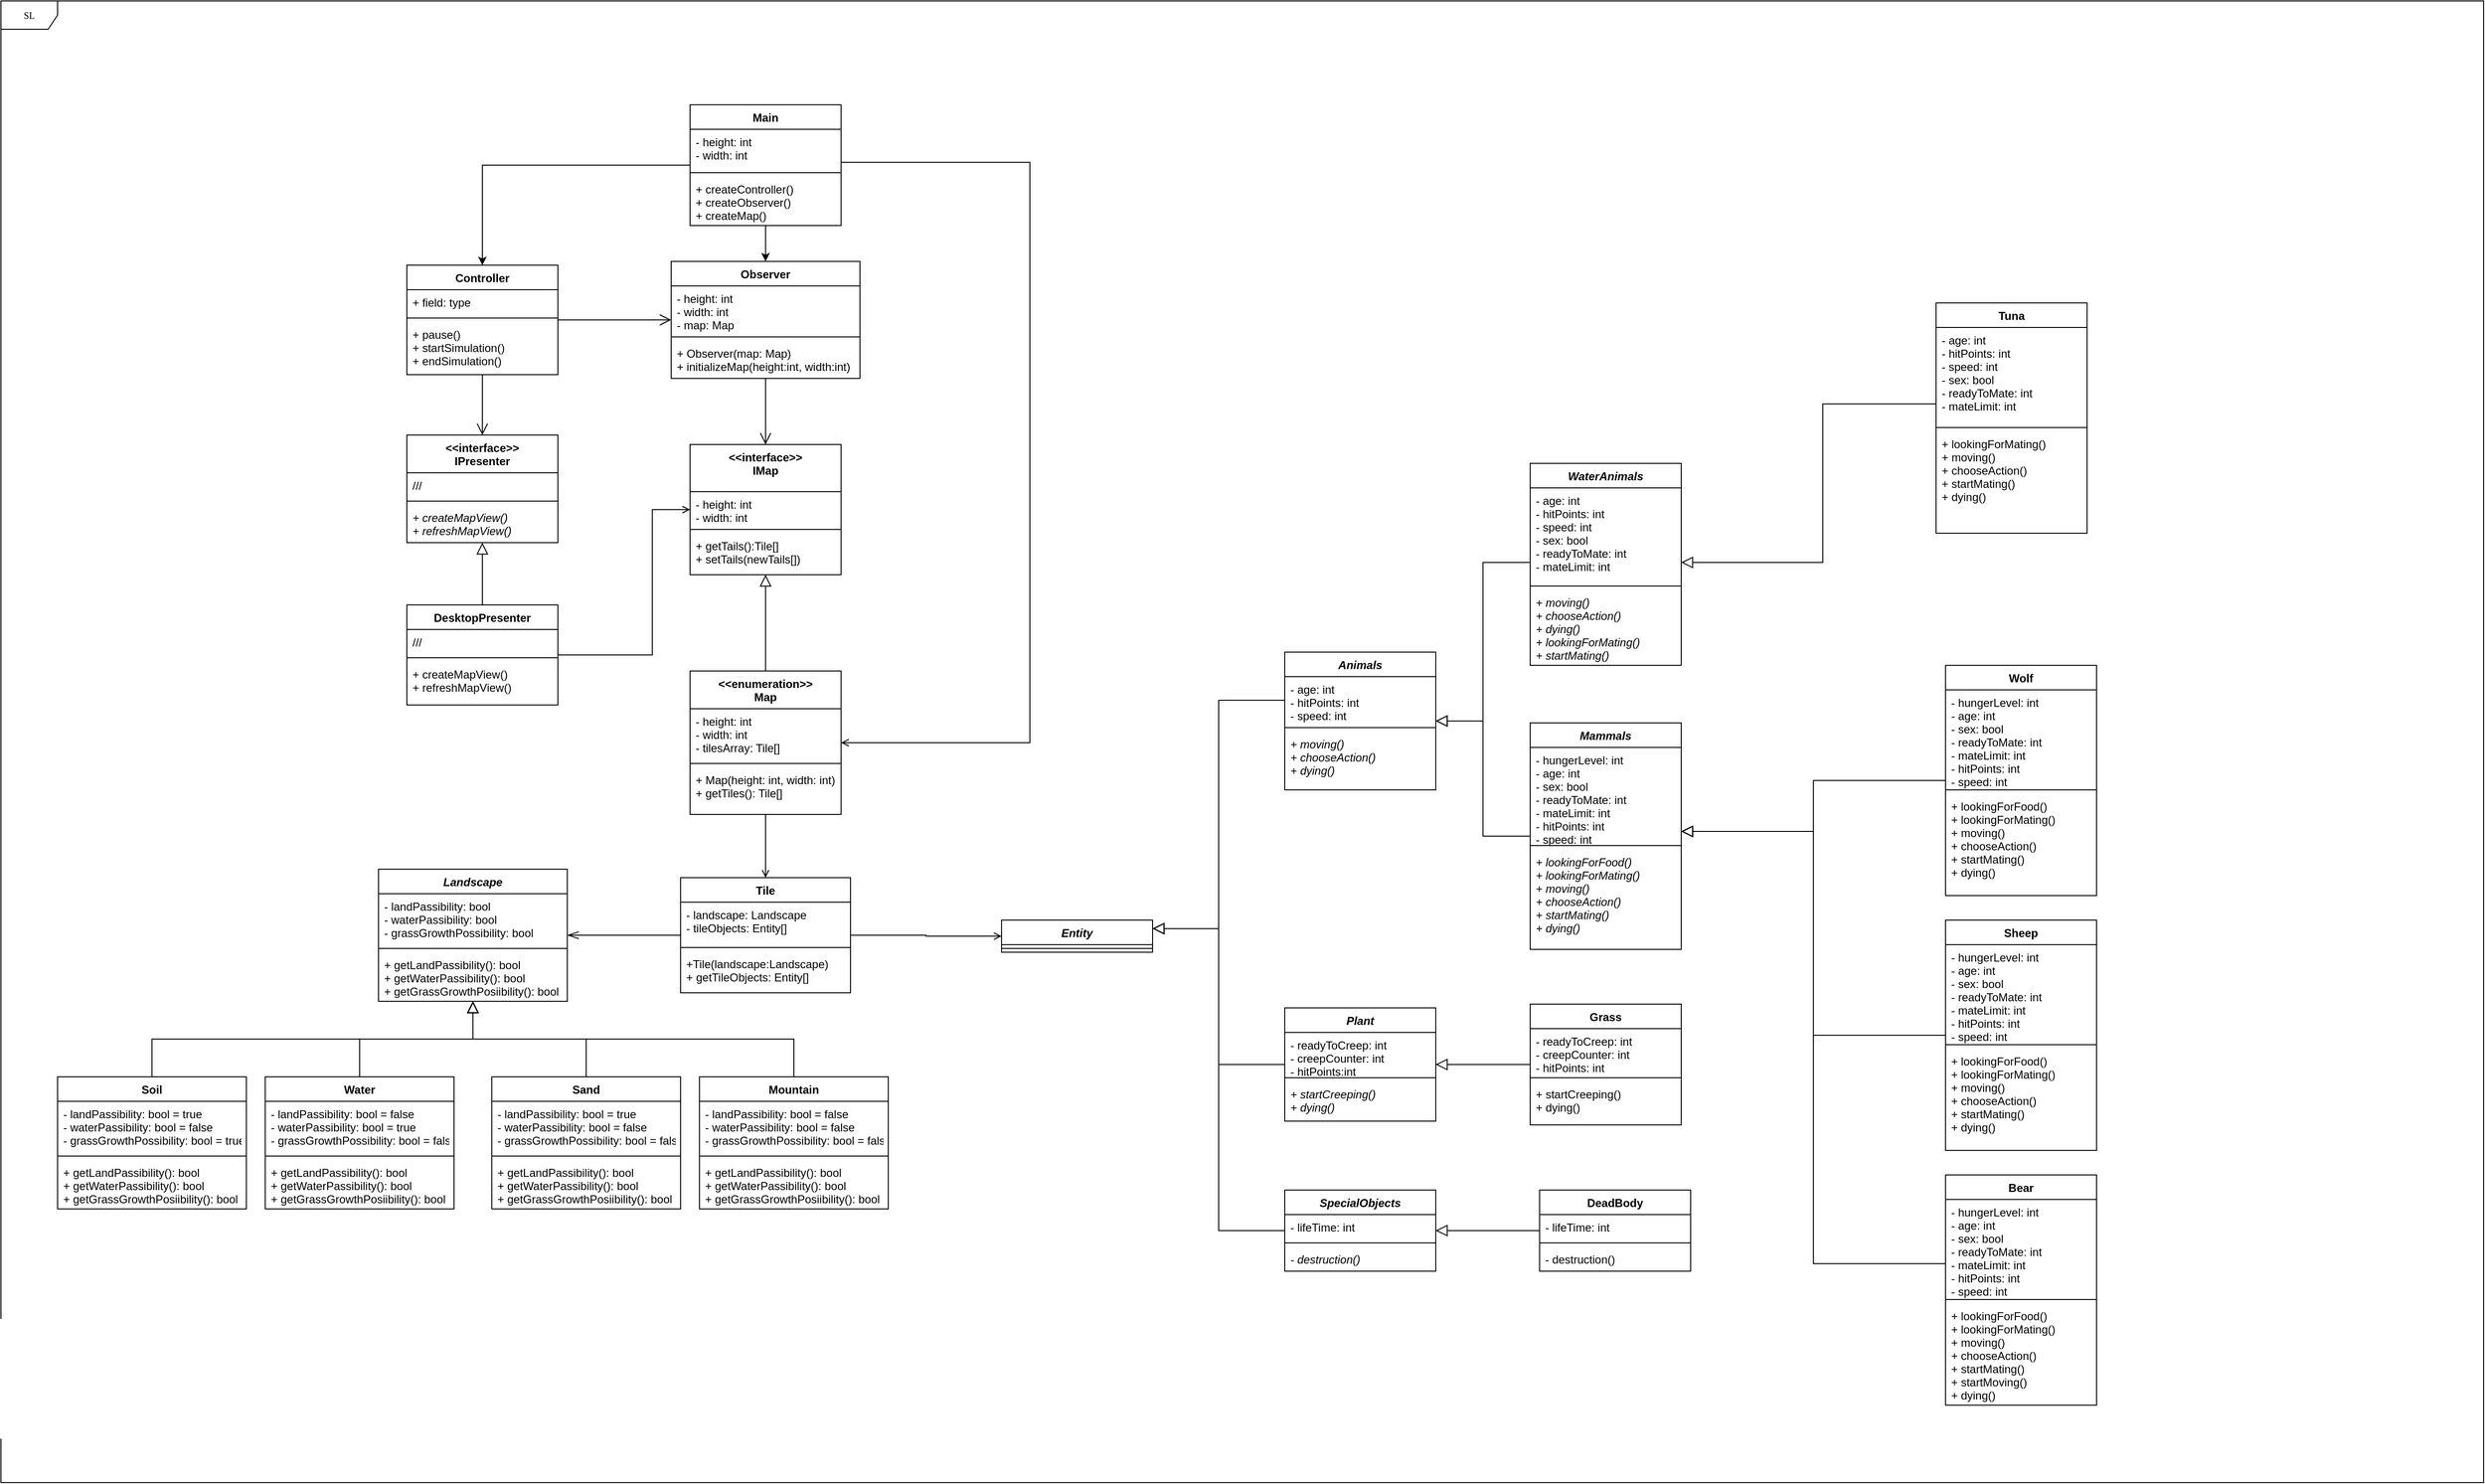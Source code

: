 <mxfile version="15.0.6" type="github">
  <diagram name="Page-1" id="c4acf3e9-155e-7222-9cf6-157b1a14988f">
    <mxGraphModel dx="2583" dy="1677" grid="1" gridSize="10" guides="1" tooltips="1" connect="1" arrows="1" fold="1" page="1" pageScale="1" pageWidth="1100" pageHeight="850" background="none" math="0" shadow="0">
      <root>
        <mxCell id="0" />
        <mxCell id="1" parent="0" />
        <mxCell id="17acba5748e5396b-1" value="SL" style="shape=umlFrame;whiteSpace=wrap;html=1;rounded=0;shadow=0;comic=0;labelBackgroundColor=none;strokeWidth=1;fontFamily=Verdana;fontSize=10;align=center;" parent="1" vertex="1">
          <mxGeometry x="-280" y="-510" width="2630" height="1570" as="geometry" />
        </mxCell>
        <mxCell id="R_GVhmnV9ysI4ZdF6uMz-41" style="edgeStyle=orthogonalEdgeStyle;rounded=0;orthogonalLoop=1;jettySize=auto;html=1;endArrow=block;endFill=0;endSize=10;" parent="1" source="_xyLBf4rRskC3J2EZDxW-5" target="R_GVhmnV9ysI4ZdF6uMz-36" edge="1">
          <mxGeometry relative="1" as="geometry" />
        </mxCell>
        <mxCell id="tK33m090suOpxxcHoeYY-7" style="edgeStyle=orthogonalEdgeStyle;rounded=0;orthogonalLoop=1;jettySize=auto;html=1;endArrow=open;endFill=0;" edge="1" parent="1" source="_xyLBf4rRskC3J2EZDxW-5" target="_xyLBf4rRskC3J2EZDxW-9">
          <mxGeometry relative="1" as="geometry" />
        </mxCell>
        <mxCell id="_xyLBf4rRskC3J2EZDxW-5" value="&lt;&lt;enumeration&gt;&gt;&#xa;Map" style="swimlane;fontStyle=1;align=center;verticalAlign=top;childLayout=stackLayout;horizontal=1;startSize=40;horizontalStack=0;resizeParent=1;resizeParentMax=0;resizeLast=0;collapsible=1;marginBottom=0;" parent="1" vertex="1">
          <mxGeometry x="450" y="200" width="160" height="152" as="geometry" />
        </mxCell>
        <mxCell id="_xyLBf4rRskC3J2EZDxW-6" value="- height: int&#xa;- width: int&#xa;- tilesArray: Tile[]" style="text;strokeColor=none;fillColor=none;align=left;verticalAlign=top;spacingLeft=4;spacingRight=4;overflow=hidden;rotatable=0;points=[[0,0.5],[1,0.5]];portConstraint=eastwest;" parent="_xyLBf4rRskC3J2EZDxW-5" vertex="1">
          <mxGeometry y="40" width="160" height="54" as="geometry" />
        </mxCell>
        <mxCell id="_xyLBf4rRskC3J2EZDxW-7" value="" style="line;strokeWidth=1;fillColor=none;align=left;verticalAlign=middle;spacingTop=-1;spacingLeft=3;spacingRight=3;rotatable=0;labelPosition=right;points=[];portConstraint=eastwest;" parent="_xyLBf4rRskC3J2EZDxW-5" vertex="1">
          <mxGeometry y="94" width="160" height="8" as="geometry" />
        </mxCell>
        <mxCell id="_xyLBf4rRskC3J2EZDxW-8" value="+ Map(height: int, width: int)&#xa;+ getTiles(): Tile[]" style="text;strokeColor=none;fillColor=none;align=left;verticalAlign=top;spacingLeft=4;spacingRight=4;overflow=hidden;rotatable=0;points=[[0,0.5],[1,0.5]];portConstraint=eastwest;" parent="_xyLBf4rRskC3J2EZDxW-5" vertex="1">
          <mxGeometry y="102" width="160" height="50" as="geometry" />
        </mxCell>
        <mxCell id="v3pDaqWRYXxPAvAmd5gX-19" style="edgeStyle=orthogonalEdgeStyle;rounded=0;orthogonalLoop=1;jettySize=auto;html=1;endArrow=openThin;endFill=0;startSize=6;endSize=10;strokeWidth=1;" parent="1" source="_xyLBf4rRskC3J2EZDxW-9" target="_xyLBf4rRskC3J2EZDxW-45" edge="1">
          <mxGeometry relative="1" as="geometry" />
        </mxCell>
        <mxCell id="tK33m090suOpxxcHoeYY-1" style="edgeStyle=orthogonalEdgeStyle;rounded=0;orthogonalLoop=1;jettySize=auto;html=1;endArrow=open;endFill=0;" edge="1" parent="1" source="_xyLBf4rRskC3J2EZDxW-9" target="R_GVhmnV9ysI4ZdF6uMz-1">
          <mxGeometry relative="1" as="geometry" />
        </mxCell>
        <mxCell id="_xyLBf4rRskC3J2EZDxW-9" value="Tile" style="swimlane;fontStyle=1;align=center;verticalAlign=top;childLayout=stackLayout;horizontal=1;startSize=26;horizontalStack=0;resizeParent=1;resizeParentMax=0;resizeLast=0;collapsible=1;marginBottom=0;" parent="1" vertex="1">
          <mxGeometry x="440" y="419" width="180" height="122" as="geometry" />
        </mxCell>
        <mxCell id="_xyLBf4rRskC3J2EZDxW-10" value="- landscape: Landscape&#xa;- tileObjects: Entity[]" style="text;strokeColor=none;fillColor=none;align=left;verticalAlign=top;spacingLeft=4;spacingRight=4;overflow=hidden;rotatable=0;points=[[0,0.5],[1,0.5]];portConstraint=eastwest;" parent="_xyLBf4rRskC3J2EZDxW-9" vertex="1">
          <mxGeometry y="26" width="180" height="44" as="geometry" />
        </mxCell>
        <mxCell id="_xyLBf4rRskC3J2EZDxW-11" value="" style="line;strokeWidth=1;fillColor=none;align=left;verticalAlign=middle;spacingTop=-1;spacingLeft=3;spacingRight=3;rotatable=0;labelPosition=right;points=[];portConstraint=eastwest;" parent="_xyLBf4rRskC3J2EZDxW-9" vertex="1">
          <mxGeometry y="70" width="180" height="8" as="geometry" />
        </mxCell>
        <mxCell id="_xyLBf4rRskC3J2EZDxW-12" value="+Tile(landscape:Landscape)&#xa;+ getTileObjects: Entity[]" style="text;strokeColor=none;fillColor=none;align=left;verticalAlign=top;spacingLeft=4;spacingRight=4;overflow=hidden;rotatable=0;points=[[0,0.5],[1,0.5]];portConstraint=eastwest;" parent="_xyLBf4rRskC3J2EZDxW-9" vertex="1">
          <mxGeometry y="78" width="180" height="44" as="geometry" />
        </mxCell>
        <mxCell id="_xyLBf4rRskC3J2EZDxW-49" style="edgeStyle=orthogonalEdgeStyle;rounded=0;orthogonalLoop=1;jettySize=auto;html=1;exitX=0.5;exitY=0;exitDx=0;exitDy=0;endArrow=block;endFill=0;strokeWidth=1;endSize=10;" parent="1" target="_xyLBf4rRskC3J2EZDxW-45" edge="1">
          <mxGeometry relative="1" as="geometry">
            <Array as="points">
              <mxPoint x="100" y="630" />
              <mxPoint x="100" y="590" />
              <mxPoint x="220" y="590" />
            </Array>
            <mxPoint x="130" y="630" as="sourcePoint" />
          </mxGeometry>
        </mxCell>
        <mxCell id="_xyLBf4rRskC3J2EZDxW-51" style="edgeStyle=orthogonalEdgeStyle;rounded=0;orthogonalLoop=1;jettySize=auto;html=1;endArrow=block;endFill=0;strokeWidth=1;endSize=10;" parent="1" target="_xyLBf4rRskC3J2EZDxW-45" edge="1">
          <mxGeometry relative="1" as="geometry">
            <Array as="points">
              <mxPoint x="340" y="590" />
              <mxPoint x="220" y="590" />
            </Array>
            <mxPoint x="340" y="630" as="sourcePoint" />
          </mxGeometry>
        </mxCell>
        <mxCell id="_xyLBf4rRskC3J2EZDxW-50" style="edgeStyle=orthogonalEdgeStyle;rounded=0;orthogonalLoop=1;jettySize=auto;html=1;endArrow=block;endFill=0;strokeWidth=1;endSize=10;" parent="1" target="_xyLBf4rRskC3J2EZDxW-45" edge="1">
          <mxGeometry relative="1" as="geometry">
            <Array as="points">
              <mxPoint x="-120" y="630" />
              <mxPoint x="-120" y="590" />
              <mxPoint x="220" y="590" />
            </Array>
            <mxPoint x="-50" y="630" as="sourcePoint" />
          </mxGeometry>
        </mxCell>
        <mxCell id="_xyLBf4rRskC3J2EZDxW-52" style="edgeStyle=orthogonalEdgeStyle;rounded=0;orthogonalLoop=1;jettySize=auto;html=1;endArrow=block;endFill=0;strokeWidth=1;endSize=10;" parent="1" target="_xyLBf4rRskC3J2EZDxW-45" edge="1">
          <mxGeometry relative="1" as="geometry">
            <Array as="points">
              <mxPoint x="560" y="590" />
              <mxPoint x="220" y="590" />
            </Array>
            <mxPoint x="560" y="630" as="sourcePoint" />
          </mxGeometry>
        </mxCell>
        <mxCell id="_xyLBf4rRskC3J2EZDxW-45" value="Landscape" style="swimlane;fontStyle=3;align=center;verticalAlign=top;childLayout=stackLayout;horizontal=1;startSize=26;horizontalStack=0;resizeParent=1;resizeParentMax=0;resizeLast=0;collapsible=1;marginBottom=0;" parent="1" vertex="1">
          <mxGeometry x="120" y="410" width="200" height="140" as="geometry" />
        </mxCell>
        <mxCell id="_xyLBf4rRskC3J2EZDxW-46" value="- landPassibility: bool&#xa;- waterPassibility: bool&#xa;- grassGrowthPossibility: bool" style="text;strokeColor=none;fillColor=none;align=left;verticalAlign=top;spacingLeft=4;spacingRight=4;overflow=hidden;rotatable=0;points=[[0,0.5],[1,0.5]];portConstraint=eastwest;" parent="_xyLBf4rRskC3J2EZDxW-45" vertex="1">
          <mxGeometry y="26" width="200" height="54" as="geometry" />
        </mxCell>
        <mxCell id="_xyLBf4rRskC3J2EZDxW-47" value="" style="line;strokeWidth=1;fillColor=none;align=left;verticalAlign=middle;spacingTop=-1;spacingLeft=3;spacingRight=3;rotatable=0;labelPosition=right;points=[];portConstraint=eastwest;" parent="_xyLBf4rRskC3J2EZDxW-45" vertex="1">
          <mxGeometry y="80" width="200" height="8" as="geometry" />
        </mxCell>
        <mxCell id="_xyLBf4rRskC3J2EZDxW-48" value="+ getLandPassibility(): bool&#xa;+ getWaterPassibility(): bool&#xa;+ getGrassGrowthPosiibility(): bool" style="text;strokeColor=none;fillColor=none;align=left;verticalAlign=top;spacingLeft=4;spacingRight=4;overflow=hidden;rotatable=0;points=[[0,0.5],[1,0.5]];portConstraint=eastwest;" parent="_xyLBf4rRskC3J2EZDxW-45" vertex="1">
          <mxGeometry y="88" width="200" height="52" as="geometry" />
        </mxCell>
        <mxCell id="v3pDaqWRYXxPAvAmd5gX-1" value="Soil" style="swimlane;fontStyle=1;align=center;verticalAlign=top;childLayout=stackLayout;horizontal=1;startSize=26;horizontalStack=0;resizeParent=1;resizeParentMax=0;resizeLast=0;collapsible=1;marginBottom=0;" parent="1" vertex="1">
          <mxGeometry x="-220" y="630" width="200" height="140" as="geometry" />
        </mxCell>
        <mxCell id="v3pDaqWRYXxPAvAmd5gX-2" value="- landPassibility: bool = true&#xa;- waterPassibility: bool = false&#xa;- grassGrowthPossibility: bool = true" style="text;strokeColor=none;fillColor=none;align=left;verticalAlign=top;spacingLeft=4;spacingRight=4;overflow=hidden;rotatable=0;points=[[0,0.5],[1,0.5]];portConstraint=eastwest;" parent="v3pDaqWRYXxPAvAmd5gX-1" vertex="1">
          <mxGeometry y="26" width="200" height="54" as="geometry" />
        </mxCell>
        <mxCell id="v3pDaqWRYXxPAvAmd5gX-3" value="" style="line;strokeWidth=1;fillColor=none;align=left;verticalAlign=middle;spacingTop=-1;spacingLeft=3;spacingRight=3;rotatable=0;labelPosition=right;points=[];portConstraint=eastwest;" parent="v3pDaqWRYXxPAvAmd5gX-1" vertex="1">
          <mxGeometry y="80" width="200" height="8" as="geometry" />
        </mxCell>
        <mxCell id="v3pDaqWRYXxPAvAmd5gX-4" value="+ getLandPassibility(): bool&#xa;+ getWaterPassibility(): bool&#xa;+ getGrassGrowthPosiibility(): bool" style="text;strokeColor=none;fillColor=none;align=left;verticalAlign=top;spacingLeft=4;spacingRight=4;overflow=hidden;rotatable=0;points=[[0,0.5],[1,0.5]];portConstraint=eastwest;" parent="v3pDaqWRYXxPAvAmd5gX-1" vertex="1">
          <mxGeometry y="88" width="200" height="52" as="geometry" />
        </mxCell>
        <mxCell id="v3pDaqWRYXxPAvAmd5gX-5" value="Water" style="swimlane;fontStyle=1;align=center;verticalAlign=top;childLayout=stackLayout;horizontal=1;startSize=26;horizontalStack=0;resizeParent=1;resizeParentMax=0;resizeLast=0;collapsible=1;marginBottom=0;" parent="1" vertex="1">
          <mxGeometry y="630" width="200" height="140" as="geometry" />
        </mxCell>
        <mxCell id="v3pDaqWRYXxPAvAmd5gX-6" value="- landPassibility: bool = false&#xa;- waterPassibility: bool = true&#xa;- grassGrowthPossibility: bool = false" style="text;strokeColor=none;fillColor=none;align=left;verticalAlign=top;spacingLeft=4;spacingRight=4;overflow=hidden;rotatable=0;points=[[0,0.5],[1,0.5]];portConstraint=eastwest;" parent="v3pDaqWRYXxPAvAmd5gX-5" vertex="1">
          <mxGeometry y="26" width="200" height="54" as="geometry" />
        </mxCell>
        <mxCell id="v3pDaqWRYXxPAvAmd5gX-7" value="" style="line;strokeWidth=1;fillColor=none;align=left;verticalAlign=middle;spacingTop=-1;spacingLeft=3;spacingRight=3;rotatable=0;labelPosition=right;points=[];portConstraint=eastwest;" parent="v3pDaqWRYXxPAvAmd5gX-5" vertex="1">
          <mxGeometry y="80" width="200" height="8" as="geometry" />
        </mxCell>
        <mxCell id="v3pDaqWRYXxPAvAmd5gX-8" value="+ getLandPassibility(): bool&#xa;+ getWaterPassibility(): bool&#xa;+ getGrassGrowthPosiibility(): bool" style="text;strokeColor=none;fillColor=none;align=left;verticalAlign=top;spacingLeft=4;spacingRight=4;overflow=hidden;rotatable=0;points=[[0,0.5],[1,0.5]];portConstraint=eastwest;" parent="v3pDaqWRYXxPAvAmd5gX-5" vertex="1">
          <mxGeometry y="88" width="200" height="52" as="geometry" />
        </mxCell>
        <mxCell id="v3pDaqWRYXxPAvAmd5gX-9" value="Sand" style="swimlane;fontStyle=1;align=center;verticalAlign=top;childLayout=stackLayout;horizontal=1;startSize=26;horizontalStack=0;resizeParent=1;resizeParentMax=0;resizeLast=0;collapsible=1;marginBottom=0;" parent="1" vertex="1">
          <mxGeometry x="240" y="630" width="200" height="140" as="geometry" />
        </mxCell>
        <mxCell id="v3pDaqWRYXxPAvAmd5gX-10" value="- landPassibility: bool = true&#xa;- waterPassibility: bool = false&#xa;- grassGrowthPossibility: bool = false" style="text;strokeColor=none;fillColor=none;align=left;verticalAlign=top;spacingLeft=4;spacingRight=4;overflow=hidden;rotatable=0;points=[[0,0.5],[1,0.5]];portConstraint=eastwest;" parent="v3pDaqWRYXxPAvAmd5gX-9" vertex="1">
          <mxGeometry y="26" width="200" height="54" as="geometry" />
        </mxCell>
        <mxCell id="v3pDaqWRYXxPAvAmd5gX-11" value="" style="line;strokeWidth=1;fillColor=none;align=left;verticalAlign=middle;spacingTop=-1;spacingLeft=3;spacingRight=3;rotatable=0;labelPosition=right;points=[];portConstraint=eastwest;" parent="v3pDaqWRYXxPAvAmd5gX-9" vertex="1">
          <mxGeometry y="80" width="200" height="8" as="geometry" />
        </mxCell>
        <mxCell id="v3pDaqWRYXxPAvAmd5gX-12" value="+ getLandPassibility(): bool&#xa;+ getWaterPassibility(): bool&#xa;+ getGrassGrowthPosiibility(): bool" style="text;strokeColor=none;fillColor=none;align=left;verticalAlign=top;spacingLeft=4;spacingRight=4;overflow=hidden;rotatable=0;points=[[0,0.5],[1,0.5]];portConstraint=eastwest;" parent="v3pDaqWRYXxPAvAmd5gX-9" vertex="1">
          <mxGeometry y="88" width="200" height="52" as="geometry" />
        </mxCell>
        <mxCell id="v3pDaqWRYXxPAvAmd5gX-13" value="Mountain" style="swimlane;fontStyle=1;align=center;verticalAlign=top;childLayout=stackLayout;horizontal=1;startSize=26;horizontalStack=0;resizeParent=1;resizeParentMax=0;resizeLast=0;collapsible=1;marginBottom=0;" parent="1" vertex="1">
          <mxGeometry x="460" y="630" width="200" height="140" as="geometry" />
        </mxCell>
        <mxCell id="v3pDaqWRYXxPAvAmd5gX-14" value="- landPassibility: bool = false&#xa;- waterPassibility: bool = false&#xa;- grassGrowthPossibility: bool = false" style="text;strokeColor=none;fillColor=none;align=left;verticalAlign=top;spacingLeft=4;spacingRight=4;overflow=hidden;rotatable=0;points=[[0,0.5],[1,0.5]];portConstraint=eastwest;" parent="v3pDaqWRYXxPAvAmd5gX-13" vertex="1">
          <mxGeometry y="26" width="200" height="54" as="geometry" />
        </mxCell>
        <mxCell id="v3pDaqWRYXxPAvAmd5gX-15" value="" style="line;strokeWidth=1;fillColor=none;align=left;verticalAlign=middle;spacingTop=-1;spacingLeft=3;spacingRight=3;rotatable=0;labelPosition=right;points=[];portConstraint=eastwest;" parent="v3pDaqWRYXxPAvAmd5gX-13" vertex="1">
          <mxGeometry y="80" width="200" height="8" as="geometry" />
        </mxCell>
        <mxCell id="v3pDaqWRYXxPAvAmd5gX-16" value="+ getLandPassibility(): bool&#xa;+ getWaterPassibility(): bool&#xa;+ getGrassGrowthPosiibility(): bool" style="text;strokeColor=none;fillColor=none;align=left;verticalAlign=top;spacingLeft=4;spacingRight=4;overflow=hidden;rotatable=0;points=[[0,0.5],[1,0.5]];portConstraint=eastwest;" parent="v3pDaqWRYXxPAvAmd5gX-13" vertex="1">
          <mxGeometry y="88" width="200" height="52" as="geometry" />
        </mxCell>
        <mxCell id="v3pDaqWRYXxPAvAmd5gX-61" style="edgeStyle=orthogonalEdgeStyle;rounded=0;orthogonalLoop=1;jettySize=auto;html=1;endArrow=block;endFill=0;startSize=6;endSize=10;strokeWidth=1;" parent="1" source="v3pDaqWRYXxPAvAmd5gX-20" target="v3pDaqWRYXxPAvAmd5gX-56" edge="1">
          <mxGeometry relative="1" as="geometry" />
        </mxCell>
        <mxCell id="v3pDaqWRYXxPAvAmd5gX-20" value="Mammals" style="swimlane;fontStyle=3;align=center;verticalAlign=top;childLayout=stackLayout;horizontal=1;startSize=26;horizontalStack=0;resizeParent=1;resizeParentMax=0;resizeLast=0;collapsible=1;marginBottom=0;" parent="1" vertex="1">
          <mxGeometry x="1340" y="255" width="160" height="240" as="geometry" />
        </mxCell>
        <mxCell id="v3pDaqWRYXxPAvAmd5gX-21" value="- hungerLevel: int&#xa;- age: int &#xa;- sex: bool&#xa;- readyToMate: int &#xa;- mateLimit: int&#xa;- hitPoints: int&#xa;- speed: int" style="text;strokeColor=none;fillColor=none;align=left;verticalAlign=top;spacingLeft=4;spacingRight=4;overflow=hidden;rotatable=0;points=[[0,0.5],[1,0.5]];portConstraint=eastwest;" parent="v3pDaqWRYXxPAvAmd5gX-20" vertex="1">
          <mxGeometry y="26" width="160" height="100" as="geometry" />
        </mxCell>
        <mxCell id="v3pDaqWRYXxPAvAmd5gX-22" value="" style="line;strokeWidth=1;fillColor=none;align=left;verticalAlign=middle;spacingTop=-1;spacingLeft=3;spacingRight=3;rotatable=0;labelPosition=right;points=[];portConstraint=eastwest;" parent="v3pDaqWRYXxPAvAmd5gX-20" vertex="1">
          <mxGeometry y="126" width="160" height="8" as="geometry" />
        </mxCell>
        <mxCell id="v3pDaqWRYXxPAvAmd5gX-23" value="+ lookingForFood()&#xa;+ lookingForMating()&#xa;+ moving()&#xa;+ chooseAction()&#xa;+ startMating()&#xa;+ dying()" style="text;strokeColor=none;fillColor=none;align=left;verticalAlign=top;spacingLeft=4;spacingRight=4;overflow=hidden;rotatable=0;points=[[0,0.5],[1,0.5]];portConstraint=eastwest;fontStyle=2" parent="v3pDaqWRYXxPAvAmd5gX-20" vertex="1">
          <mxGeometry y="134" width="160" height="106" as="geometry" />
        </mxCell>
        <mxCell id="R_GVhmnV9ysI4ZdF6uMz-6" style="edgeStyle=orthogonalEdgeStyle;rounded=0;orthogonalLoop=1;jettySize=auto;html=1;endSize=10;endArrow=block;endFill=0;" parent="1" source="v3pDaqWRYXxPAvAmd5gX-28" target="R_GVhmnV9ysI4ZdF6uMz-1" edge="1">
          <mxGeometry relative="1" as="geometry">
            <Array as="points">
              <mxPoint x="1010" y="617" />
              <mxPoint x="1010" y="473" />
            </Array>
          </mxGeometry>
        </mxCell>
        <mxCell id="v3pDaqWRYXxPAvAmd5gX-28" value="Plant" style="swimlane;fontStyle=3;align=center;verticalAlign=top;childLayout=stackLayout;horizontal=1;startSize=26;horizontalStack=0;resizeParent=1;resizeParentMax=0;resizeLast=0;collapsible=1;marginBottom=0;" parent="1" vertex="1">
          <mxGeometry x="1080" y="557" width="160" height="120" as="geometry" />
        </mxCell>
        <mxCell id="v3pDaqWRYXxPAvAmd5gX-29" value="- readyToCreep: int &#xa;- creepCounter: int&#xa;- hitPoints:int &#xa;- " style="text;strokeColor=none;fillColor=none;align=left;verticalAlign=top;spacingLeft=4;spacingRight=4;overflow=hidden;rotatable=0;points=[[0,0.5],[1,0.5]];portConstraint=eastwest;" parent="v3pDaqWRYXxPAvAmd5gX-28" vertex="1">
          <mxGeometry y="26" width="160" height="44" as="geometry" />
        </mxCell>
        <mxCell id="v3pDaqWRYXxPAvAmd5gX-30" value="" style="line;strokeWidth=1;fillColor=none;align=left;verticalAlign=middle;spacingTop=-1;spacingLeft=3;spacingRight=3;rotatable=0;labelPosition=right;points=[];portConstraint=eastwest;" parent="v3pDaqWRYXxPAvAmd5gX-28" vertex="1">
          <mxGeometry y="70" width="160" height="8" as="geometry" />
        </mxCell>
        <mxCell id="v3pDaqWRYXxPAvAmd5gX-31" value="+ startСreeping()&#xa;+ dying()" style="text;strokeColor=none;fillColor=none;align=left;verticalAlign=top;spacingLeft=4;spacingRight=4;overflow=hidden;rotatable=0;points=[[0,0.5],[1,0.5]];portConstraint=eastwest;fontStyle=2" parent="v3pDaqWRYXxPAvAmd5gX-28" vertex="1">
          <mxGeometry y="78" width="160" height="42" as="geometry" />
        </mxCell>
        <mxCell id="v3pDaqWRYXxPAvAmd5gX-40" style="edgeStyle=orthogonalEdgeStyle;rounded=0;orthogonalLoop=1;jettySize=auto;html=1;endArrow=block;endFill=0;startSize=6;endSize=10;strokeWidth=1;" parent="1" source="v3pDaqWRYXxPAvAmd5gX-36" target="v3pDaqWRYXxPAvAmd5gX-20" edge="1">
          <mxGeometry relative="1" as="geometry">
            <Array as="points">
              <mxPoint x="1640" y="316" />
              <mxPoint x="1640" y="370" />
            </Array>
          </mxGeometry>
        </mxCell>
        <mxCell id="v3pDaqWRYXxPAvAmd5gX-36" value="Wolf" style="swimlane;fontStyle=1;align=center;verticalAlign=top;childLayout=stackLayout;horizontal=1;startSize=26;horizontalStack=0;resizeParent=1;resizeParentMax=0;resizeLast=0;collapsible=1;marginBottom=0;" parent="1" vertex="1">
          <mxGeometry x="1780" y="194" width="160" height="244" as="geometry" />
        </mxCell>
        <mxCell id="v3pDaqWRYXxPAvAmd5gX-37" value="- hungerLevel: int&#xa;- age: int &#xa;- sex: bool&#xa;- readyToMate: int &#xa;- mateLimit: int&#xa;- hitPoints: int&#xa;- speed: int" style="text;strokeColor=none;fillColor=none;align=left;verticalAlign=top;spacingLeft=4;spacingRight=4;overflow=hidden;rotatable=0;points=[[0,0.5],[1,0.5]];portConstraint=eastwest;" parent="v3pDaqWRYXxPAvAmd5gX-36" vertex="1">
          <mxGeometry y="26" width="160" height="102" as="geometry" />
        </mxCell>
        <mxCell id="v3pDaqWRYXxPAvAmd5gX-38" value="" style="line;strokeWidth=1;fillColor=none;align=left;verticalAlign=middle;spacingTop=-1;spacingLeft=3;spacingRight=3;rotatable=0;labelPosition=right;points=[];portConstraint=eastwest;" parent="v3pDaqWRYXxPAvAmd5gX-36" vertex="1">
          <mxGeometry y="128" width="160" height="8" as="geometry" />
        </mxCell>
        <mxCell id="v3pDaqWRYXxPAvAmd5gX-39" value="+ lookingForFood()&#xa;+ lookingForMating()&#xa;+ moving()&#xa;+ chooseAction()&#xa;+ startMating()&#xa;+ dying()" style="text;strokeColor=none;fillColor=none;align=left;verticalAlign=top;spacingLeft=4;spacingRight=4;overflow=hidden;rotatable=0;points=[[0,0.5],[1,0.5]];portConstraint=eastwest;" parent="v3pDaqWRYXxPAvAmd5gX-36" vertex="1">
          <mxGeometry y="136" width="160" height="108" as="geometry" />
        </mxCell>
        <mxCell id="v3pDaqWRYXxPAvAmd5gX-45" style="edgeStyle=orthogonalEdgeStyle;rounded=0;orthogonalLoop=1;jettySize=auto;html=1;endArrow=block;endFill=0;startSize=6;endSize=10;strokeWidth=1;" parent="1" source="v3pDaqWRYXxPAvAmd5gX-41" target="v3pDaqWRYXxPAvAmd5gX-20" edge="1">
          <mxGeometry relative="1" as="geometry">
            <Array as="points">
              <mxPoint x="1640" y="586" />
              <mxPoint x="1640" y="370" />
            </Array>
          </mxGeometry>
        </mxCell>
        <mxCell id="v3pDaqWRYXxPAvAmd5gX-41" value="Sheep" style="swimlane;fontStyle=1;align=center;verticalAlign=top;childLayout=stackLayout;horizontal=1;startSize=26;horizontalStack=0;resizeParent=1;resizeParentMax=0;resizeLast=0;collapsible=1;marginBottom=0;" parent="1" vertex="1">
          <mxGeometry x="1780" y="464" width="160" height="244" as="geometry" />
        </mxCell>
        <mxCell id="v3pDaqWRYXxPAvAmd5gX-42" value="- hungerLevel: int&#xa;- age: int &#xa;- sex: bool&#xa;- readyToMate: int &#xa;- mateLimit: int&#xa;- hitPoints: int&#xa;- speed: int" style="text;strokeColor=none;fillColor=none;align=left;verticalAlign=top;spacingLeft=4;spacingRight=4;overflow=hidden;rotatable=0;points=[[0,0.5],[1,0.5]];portConstraint=eastwest;" parent="v3pDaqWRYXxPAvAmd5gX-41" vertex="1">
          <mxGeometry y="26" width="160" height="102" as="geometry" />
        </mxCell>
        <mxCell id="v3pDaqWRYXxPAvAmd5gX-43" value="" style="line;strokeWidth=1;fillColor=none;align=left;verticalAlign=middle;spacingTop=-1;spacingLeft=3;spacingRight=3;rotatable=0;labelPosition=right;points=[];portConstraint=eastwest;" parent="v3pDaqWRYXxPAvAmd5gX-41" vertex="1">
          <mxGeometry y="128" width="160" height="8" as="geometry" />
        </mxCell>
        <mxCell id="v3pDaqWRYXxPAvAmd5gX-44" value="+ lookingForFood()&#xa;+ lookingForMating()&#xa;+ moving()&#xa;+ chooseAction()&#xa;+ startMating()&#xa;+ dying()" style="text;strokeColor=none;fillColor=none;align=left;verticalAlign=top;spacingLeft=4;spacingRight=4;overflow=hidden;rotatable=0;points=[[0,0.5],[1,0.5]];portConstraint=eastwest;" parent="v3pDaqWRYXxPAvAmd5gX-41" vertex="1">
          <mxGeometry y="136" width="160" height="108" as="geometry" />
        </mxCell>
        <mxCell id="v3pDaqWRYXxPAvAmd5gX-50" style="edgeStyle=orthogonalEdgeStyle;rounded=0;orthogonalLoop=1;jettySize=auto;html=1;endArrow=block;endFill=0;startSize=6;endSize=10;strokeWidth=1;" parent="1" source="v3pDaqWRYXxPAvAmd5gX-46" target="v3pDaqWRYXxPAvAmd5gX-20" edge="1">
          <mxGeometry relative="1" as="geometry">
            <Array as="points">
              <mxPoint x="1640" y="828" />
              <mxPoint x="1640" y="370" />
            </Array>
          </mxGeometry>
        </mxCell>
        <mxCell id="v3pDaqWRYXxPAvAmd5gX-46" value="Bear" style="swimlane;fontStyle=1;align=center;verticalAlign=top;childLayout=stackLayout;horizontal=1;startSize=26;horizontalStack=0;resizeParent=1;resizeParentMax=0;resizeLast=0;collapsible=1;marginBottom=0;" parent="1" vertex="1">
          <mxGeometry x="1780" y="734" width="160" height="244" as="geometry" />
        </mxCell>
        <mxCell id="v3pDaqWRYXxPAvAmd5gX-47" value="- hungerLevel: int&#xa;- age: int &#xa;- sex: bool&#xa;- readyToMate: int &#xa;- mateLimit: int&#xa;- hitPoints: int&#xa;- speed: int" style="text;strokeColor=none;fillColor=none;align=left;verticalAlign=top;spacingLeft=4;spacingRight=4;overflow=hidden;rotatable=0;points=[[0,0.5],[1,0.5]];portConstraint=eastwest;" parent="v3pDaqWRYXxPAvAmd5gX-46" vertex="1">
          <mxGeometry y="26" width="160" height="102" as="geometry" />
        </mxCell>
        <mxCell id="v3pDaqWRYXxPAvAmd5gX-48" value="" style="line;strokeWidth=1;fillColor=none;align=left;verticalAlign=middle;spacingTop=-1;spacingLeft=3;spacingRight=3;rotatable=0;labelPosition=right;points=[];portConstraint=eastwest;" parent="v3pDaqWRYXxPAvAmd5gX-46" vertex="1">
          <mxGeometry y="128" width="160" height="8" as="geometry" />
        </mxCell>
        <mxCell id="v3pDaqWRYXxPAvAmd5gX-49" value="+ lookingForFood()&#xa;+ lookingForMating()&#xa;+ moving()&#xa;+ chooseAction()&#xa;+ startMating()&#xa;+ startMoving()&#xa;+ dying()" style="text;strokeColor=none;fillColor=none;align=left;verticalAlign=top;spacingLeft=4;spacingRight=4;overflow=hidden;rotatable=0;points=[[0,0.5],[1,0.5]];portConstraint=eastwest;" parent="v3pDaqWRYXxPAvAmd5gX-46" vertex="1">
          <mxGeometry y="136" width="160" height="108" as="geometry" />
        </mxCell>
        <mxCell id="v3pDaqWRYXxPAvAmd5gX-51" value="Tuna" style="swimlane;fontStyle=1;align=center;verticalAlign=top;childLayout=stackLayout;horizontal=1;startSize=26;horizontalStack=0;resizeParent=1;resizeParentMax=0;resizeLast=0;collapsible=1;marginBottom=0;" parent="1" vertex="1">
          <mxGeometry x="1770" y="-190" width="160" height="244" as="geometry" />
        </mxCell>
        <mxCell id="v3pDaqWRYXxPAvAmd5gX-52" value="- age: int &#xa;- hitPoints: int&#xa;- speed: int&#xa;- sex: bool&#xa;- readyToMate: int &#xa;- mateLimit: int&#xa;" style="text;strokeColor=none;fillColor=none;align=left;verticalAlign=top;spacingLeft=4;spacingRight=4;overflow=hidden;rotatable=0;points=[[0,0.5],[1,0.5]];portConstraint=eastwest;" parent="v3pDaqWRYXxPAvAmd5gX-51" vertex="1">
          <mxGeometry y="26" width="160" height="102" as="geometry" />
        </mxCell>
        <mxCell id="v3pDaqWRYXxPAvAmd5gX-53" value="" style="line;strokeWidth=1;fillColor=none;align=left;verticalAlign=middle;spacingTop=-1;spacingLeft=3;spacingRight=3;rotatable=0;labelPosition=right;points=[];portConstraint=eastwest;" parent="v3pDaqWRYXxPAvAmd5gX-51" vertex="1">
          <mxGeometry y="128" width="160" height="8" as="geometry" />
        </mxCell>
        <mxCell id="v3pDaqWRYXxPAvAmd5gX-54" value="+ lookingForMating()&#xa;+ moving()&#xa;+ chooseAction()&#xa;+ startMating()&#xa;+ dying()" style="text;strokeColor=none;fillColor=none;align=left;verticalAlign=top;spacingLeft=4;spacingRight=4;overflow=hidden;rotatable=0;points=[[0,0.5],[1,0.5]];portConstraint=eastwest;" parent="v3pDaqWRYXxPAvAmd5gX-51" vertex="1">
          <mxGeometry y="136" width="160" height="108" as="geometry" />
        </mxCell>
        <mxCell id="v3pDaqWRYXxPAvAmd5gX-56" value="Animals" style="swimlane;fontStyle=3;align=center;verticalAlign=top;childLayout=stackLayout;horizontal=1;startSize=26;horizontalStack=0;resizeParent=1;resizeParentMax=0;resizeLast=0;collapsible=1;marginBottom=0;" parent="1" vertex="1">
          <mxGeometry x="1080" y="180" width="160" height="146" as="geometry" />
        </mxCell>
        <mxCell id="v3pDaqWRYXxPAvAmd5gX-57" value="- age: int  &#xa;- hitPoints: int&#xa;- speed: int" style="text;strokeColor=none;fillColor=none;align=left;verticalAlign=top;spacingLeft=4;spacingRight=4;overflow=hidden;rotatable=0;points=[[0,0.5],[1,0.5]];portConstraint=eastwest;" parent="v3pDaqWRYXxPAvAmd5gX-56" vertex="1">
          <mxGeometry y="26" width="160" height="50" as="geometry" />
        </mxCell>
        <mxCell id="v3pDaqWRYXxPAvAmd5gX-58" value="" style="line;strokeWidth=1;fillColor=none;align=left;verticalAlign=middle;spacingTop=-1;spacingLeft=3;spacingRight=3;rotatable=0;labelPosition=right;points=[];portConstraint=eastwest;" parent="v3pDaqWRYXxPAvAmd5gX-56" vertex="1">
          <mxGeometry y="76" width="160" height="8" as="geometry" />
        </mxCell>
        <mxCell id="v3pDaqWRYXxPAvAmd5gX-59" value="+ moving()&#xa;+ chooseAction()&#xa;+ dying()" style="text;strokeColor=none;fillColor=none;align=left;verticalAlign=top;spacingLeft=4;spacingRight=4;overflow=hidden;rotatable=0;points=[[0,0.5],[1,0.5]];portConstraint=eastwest;fontStyle=2" parent="v3pDaqWRYXxPAvAmd5gX-56" vertex="1">
          <mxGeometry y="84" width="160" height="62" as="geometry" />
        </mxCell>
        <mxCell id="v3pDaqWRYXxPAvAmd5gX-67" style="edgeStyle=orthogonalEdgeStyle;rounded=0;orthogonalLoop=1;jettySize=auto;html=1;endArrow=block;endFill=0;startSize=6;endSize=10;strokeWidth=1;" parent="1" source="v3pDaqWRYXxPAvAmd5gX-62" target="v3pDaqWRYXxPAvAmd5gX-56" edge="1">
          <mxGeometry relative="1" as="geometry">
            <Array as="points">
              <mxPoint x="1290" y="85" />
              <mxPoint x="1290" y="253" />
            </Array>
          </mxGeometry>
        </mxCell>
        <mxCell id="v3pDaqWRYXxPAvAmd5gX-62" value="WaterAnimals" style="swimlane;fontStyle=3;align=center;verticalAlign=top;childLayout=stackLayout;horizontal=1;startSize=26;horizontalStack=0;resizeParent=1;resizeParentMax=0;resizeLast=0;collapsible=1;marginBottom=0;" parent="1" vertex="1">
          <mxGeometry x="1340" y="-20" width="160" height="214" as="geometry" />
        </mxCell>
        <mxCell id="v3pDaqWRYXxPAvAmd5gX-63" value="- age: int  &#xa;- hitPoints: int&#xa;- speed: int&#xa;- sex: bool&#xa;- readyToMate: int &#xa;- mateLimit: int" style="text;strokeColor=none;fillColor=none;align=left;verticalAlign=top;spacingLeft=4;spacingRight=4;overflow=hidden;rotatable=0;points=[[0,0.5],[1,0.5]];portConstraint=eastwest;" parent="v3pDaqWRYXxPAvAmd5gX-62" vertex="1">
          <mxGeometry y="26" width="160" height="100" as="geometry" />
        </mxCell>
        <mxCell id="v3pDaqWRYXxPAvAmd5gX-64" value="" style="line;strokeWidth=1;fillColor=none;align=left;verticalAlign=middle;spacingTop=-1;spacingLeft=3;spacingRight=3;rotatable=0;labelPosition=right;points=[];portConstraint=eastwest;" parent="v3pDaqWRYXxPAvAmd5gX-62" vertex="1">
          <mxGeometry y="126" width="160" height="8" as="geometry" />
        </mxCell>
        <mxCell id="v3pDaqWRYXxPAvAmd5gX-65" value="+ moving()&#xa;+ chooseAction()&#xa;+ dying()&#xa;+ lookingForMating()&#xa;+ startMating()" style="text;strokeColor=none;fillColor=none;align=left;verticalAlign=top;spacingLeft=4;spacingRight=4;overflow=hidden;rotatable=0;points=[[0,0.5],[1,0.5]];portConstraint=eastwest;fontStyle=2" parent="v3pDaqWRYXxPAvAmd5gX-62" vertex="1">
          <mxGeometry y="134" width="160" height="80" as="geometry" />
        </mxCell>
        <mxCell id="v3pDaqWRYXxPAvAmd5gX-70" style="edgeStyle=orthogonalEdgeStyle;rounded=0;orthogonalLoop=1;jettySize=auto;html=1;endArrow=block;endFill=0;startSize=6;endSize=10;strokeWidth=1;" parent="1" source="v3pDaqWRYXxPAvAmd5gX-52" target="v3pDaqWRYXxPAvAmd5gX-62" edge="1">
          <mxGeometry relative="1" as="geometry">
            <Array as="points">
              <mxPoint x="1650" y="-83" />
              <mxPoint x="1650" y="85" />
            </Array>
          </mxGeometry>
        </mxCell>
        <mxCell id="v3pDaqWRYXxPAvAmd5gX-79" style="edgeStyle=orthogonalEdgeStyle;rounded=0;orthogonalLoop=1;jettySize=auto;html=1;endArrow=block;endFill=0;startSize=6;endSize=10;strokeWidth=1;" parent="1" source="v3pDaqWRYXxPAvAmd5gX-75" target="v3pDaqWRYXxPAvAmd5gX-28" edge="1">
          <mxGeometry relative="1" as="geometry" />
        </mxCell>
        <mxCell id="v3pDaqWRYXxPAvAmd5gX-75" value="Grass" style="swimlane;fontStyle=1;align=center;verticalAlign=top;childLayout=stackLayout;horizontal=1;startSize=26;horizontalStack=0;resizeParent=1;resizeParentMax=0;resizeLast=0;collapsible=1;marginBottom=0;" parent="1" vertex="1">
          <mxGeometry x="1340" y="553" width="160" height="128" as="geometry" />
        </mxCell>
        <mxCell id="v3pDaqWRYXxPAvAmd5gX-76" value="- readyToCreep: int &#xa;- creepCounter: int&#xa;- hitPoints: int" style="text;strokeColor=none;fillColor=none;align=left;verticalAlign=top;spacingLeft=4;spacingRight=4;overflow=hidden;rotatable=0;points=[[0,0.5],[1,0.5]];portConstraint=eastwest;" parent="v3pDaqWRYXxPAvAmd5gX-75" vertex="1">
          <mxGeometry y="26" width="160" height="48" as="geometry" />
        </mxCell>
        <mxCell id="v3pDaqWRYXxPAvAmd5gX-77" value="" style="line;strokeWidth=1;fillColor=none;align=left;verticalAlign=middle;spacingTop=-1;spacingLeft=3;spacingRight=3;rotatable=0;labelPosition=right;points=[];portConstraint=eastwest;" parent="v3pDaqWRYXxPAvAmd5gX-75" vertex="1">
          <mxGeometry y="74" width="160" height="8" as="geometry" />
        </mxCell>
        <mxCell id="v3pDaqWRYXxPAvAmd5gX-78" value="+ startСreeping()&#xa;+ dying()" style="text;strokeColor=none;fillColor=none;align=left;verticalAlign=top;spacingLeft=4;spacingRight=4;overflow=hidden;rotatable=0;points=[[0,0.5],[1,0.5]];portConstraint=eastwest;" parent="v3pDaqWRYXxPAvAmd5gX-75" vertex="1">
          <mxGeometry y="82" width="160" height="46" as="geometry" />
        </mxCell>
        <mxCell id="R_GVhmnV9ysI4ZdF6uMz-7" style="edgeStyle=orthogonalEdgeStyle;rounded=0;orthogonalLoop=1;jettySize=auto;html=1;endArrow=block;endFill=0;endSize=10;" parent="1" source="v3pDaqWRYXxPAvAmd5gX-81" target="R_GVhmnV9ysI4ZdF6uMz-1" edge="1">
          <mxGeometry relative="1" as="geometry">
            <Array as="points">
              <mxPoint x="1010" y="793" />
              <mxPoint x="1010" y="473" />
            </Array>
          </mxGeometry>
        </mxCell>
        <mxCell id="v3pDaqWRYXxPAvAmd5gX-81" value="SpecialObjects" style="swimlane;fontStyle=3;align=center;verticalAlign=top;childLayout=stackLayout;horizontal=1;startSize=26;horizontalStack=0;resizeParent=1;resizeParentMax=0;resizeLast=0;collapsible=1;marginBottom=0;" parent="1" vertex="1">
          <mxGeometry x="1080" y="750" width="160" height="86" as="geometry" />
        </mxCell>
        <mxCell id="v3pDaqWRYXxPAvAmd5gX-82" value="- lifeTime: int " style="text;strokeColor=none;fillColor=none;align=left;verticalAlign=top;spacingLeft=4;spacingRight=4;overflow=hidden;rotatable=0;points=[[0,0.5],[1,0.5]];portConstraint=eastwest;" parent="v3pDaqWRYXxPAvAmd5gX-81" vertex="1">
          <mxGeometry y="26" width="160" height="26" as="geometry" />
        </mxCell>
        <mxCell id="v3pDaqWRYXxPAvAmd5gX-83" value="" style="line;strokeWidth=1;fillColor=none;align=left;verticalAlign=middle;spacingTop=-1;spacingLeft=3;spacingRight=3;rotatable=0;labelPosition=right;points=[];portConstraint=eastwest;" parent="v3pDaqWRYXxPAvAmd5gX-81" vertex="1">
          <mxGeometry y="52" width="160" height="8" as="geometry" />
        </mxCell>
        <mxCell id="v3pDaqWRYXxPAvAmd5gX-84" value="- destruction()" style="text;strokeColor=none;fillColor=none;align=left;verticalAlign=top;spacingLeft=4;spacingRight=4;overflow=hidden;rotatable=0;points=[[0,0.5],[1,0.5]];portConstraint=eastwest;fontStyle=2" parent="v3pDaqWRYXxPAvAmd5gX-81" vertex="1">
          <mxGeometry y="60" width="160" height="26" as="geometry" />
        </mxCell>
        <mxCell id="v3pDaqWRYXxPAvAmd5gX-90" style="edgeStyle=orthogonalEdgeStyle;rounded=0;orthogonalLoop=1;jettySize=auto;html=1;endArrow=block;endFill=0;startSize=6;endSize=10;strokeWidth=1;" parent="1" source="v3pDaqWRYXxPAvAmd5gX-86" target="v3pDaqWRYXxPAvAmd5gX-81" edge="1">
          <mxGeometry relative="1" as="geometry" />
        </mxCell>
        <mxCell id="v3pDaqWRYXxPAvAmd5gX-86" value="DeadBody" style="swimlane;fontStyle=1;align=center;verticalAlign=top;childLayout=stackLayout;horizontal=1;startSize=26;horizontalStack=0;resizeParent=1;resizeParentMax=0;resizeLast=0;collapsible=1;marginBottom=0;" parent="1" vertex="1">
          <mxGeometry x="1350" y="750" width="160" height="86" as="geometry" />
        </mxCell>
        <mxCell id="v3pDaqWRYXxPAvAmd5gX-87" value="- lifeTime: int" style="text;strokeColor=none;fillColor=none;align=left;verticalAlign=top;spacingLeft=4;spacingRight=4;overflow=hidden;rotatable=0;points=[[0,0.5],[1,0.5]];portConstraint=eastwest;" parent="v3pDaqWRYXxPAvAmd5gX-86" vertex="1">
          <mxGeometry y="26" width="160" height="26" as="geometry" />
        </mxCell>
        <mxCell id="v3pDaqWRYXxPAvAmd5gX-88" value="" style="line;strokeWidth=1;fillColor=none;align=left;verticalAlign=middle;spacingTop=-1;spacingLeft=3;spacingRight=3;rotatable=0;labelPosition=right;points=[];portConstraint=eastwest;" parent="v3pDaqWRYXxPAvAmd5gX-86" vertex="1">
          <mxGeometry y="52" width="160" height="8" as="geometry" />
        </mxCell>
        <mxCell id="v3pDaqWRYXxPAvAmd5gX-89" value="- destruction()" style="text;strokeColor=none;fillColor=none;align=left;verticalAlign=top;spacingLeft=4;spacingRight=4;overflow=hidden;rotatable=0;points=[[0,0.5],[1,0.5]];portConstraint=eastwest;" parent="v3pDaqWRYXxPAvAmd5gX-86" vertex="1">
          <mxGeometry y="60" width="160" height="26" as="geometry" />
        </mxCell>
        <mxCell id="R_GVhmnV9ysI4ZdF6uMz-1" value="Entity" style="swimlane;fontStyle=3;align=center;verticalAlign=top;childLayout=stackLayout;horizontal=1;startSize=26;horizontalStack=0;resizeParent=1;resizeParentMax=0;resizeLast=0;collapsible=1;marginBottom=0;" parent="1" vertex="1">
          <mxGeometry x="780" y="464" width="160" height="34" as="geometry" />
        </mxCell>
        <mxCell id="R_GVhmnV9ysI4ZdF6uMz-3" value="" style="line;strokeWidth=1;fillColor=none;align=left;verticalAlign=middle;spacingTop=-1;spacingLeft=3;spacingRight=3;rotatable=0;labelPosition=right;points=[];portConstraint=eastwest;" parent="R_GVhmnV9ysI4ZdF6uMz-1" vertex="1">
          <mxGeometry y="26" width="160" height="8" as="geometry" />
        </mxCell>
        <mxCell id="R_GVhmnV9ysI4ZdF6uMz-5" style="edgeStyle=orthogonalEdgeStyle;rounded=0;orthogonalLoop=1;jettySize=auto;html=1;endArrow=block;endFill=0;endSize=10;" parent="1" source="v3pDaqWRYXxPAvAmd5gX-57" target="R_GVhmnV9ysI4ZdF6uMz-1" edge="1">
          <mxGeometry relative="1" as="geometry">
            <Array as="points">
              <mxPoint x="1010" y="231" />
              <mxPoint x="1010" y="473" />
            </Array>
          </mxGeometry>
        </mxCell>
        <mxCell id="R_GVhmnV9ysI4ZdF6uMz-8" value="&lt;&lt;interface&gt;&gt;&#xa;IPresenter" style="swimlane;fontStyle=1;align=center;verticalAlign=top;childLayout=stackLayout;horizontal=1;startSize=40;horizontalStack=0;resizeParent=1;resizeParentMax=0;resizeLast=0;collapsible=1;marginBottom=0;" parent="1" vertex="1">
          <mxGeometry x="150" y="-50" width="160" height="114" as="geometry" />
        </mxCell>
        <mxCell id="R_GVhmnV9ysI4ZdF6uMz-9" value="///" style="text;strokeColor=none;fillColor=none;align=left;verticalAlign=top;spacingLeft=4;spacingRight=4;overflow=hidden;rotatable=0;points=[[0,0.5],[1,0.5]];portConstraint=eastwest;" parent="R_GVhmnV9ysI4ZdF6uMz-8" vertex="1">
          <mxGeometry y="40" width="160" height="26" as="geometry" />
        </mxCell>
        <mxCell id="R_GVhmnV9ysI4ZdF6uMz-10" value="" style="line;strokeWidth=1;fillColor=none;align=left;verticalAlign=middle;spacingTop=-1;spacingLeft=3;spacingRight=3;rotatable=0;labelPosition=right;points=[];portConstraint=eastwest;" parent="R_GVhmnV9ysI4ZdF6uMz-8" vertex="1">
          <mxGeometry y="66" width="160" height="8" as="geometry" />
        </mxCell>
        <mxCell id="R_GVhmnV9ysI4ZdF6uMz-11" value="+ createMapView()&#xa;+ refreshMapView()" style="text;strokeColor=none;fillColor=none;align=left;verticalAlign=top;spacingLeft=4;spacingRight=4;overflow=hidden;rotatable=0;points=[[0,0.5],[1,0.5]];portConstraint=eastwest;fontStyle=2" parent="R_GVhmnV9ysI4ZdF6uMz-8" vertex="1">
          <mxGeometry y="74" width="160" height="40" as="geometry" />
        </mxCell>
        <mxCell id="R_GVhmnV9ysI4ZdF6uMz-16" style="edgeStyle=orthogonalEdgeStyle;rounded=0;orthogonalLoop=1;jettySize=auto;html=1;endArrow=block;endFill=0;endSize=10;" parent="1" source="R_GVhmnV9ysI4ZdF6uMz-12" target="R_GVhmnV9ysI4ZdF6uMz-8" edge="1">
          <mxGeometry relative="1" as="geometry" />
        </mxCell>
        <mxCell id="tK33m090suOpxxcHoeYY-6" style="edgeStyle=orthogonalEdgeStyle;rounded=0;orthogonalLoop=1;jettySize=auto;html=1;endArrow=open;endFill=0;" edge="1" parent="1" source="R_GVhmnV9ysI4ZdF6uMz-12" target="R_GVhmnV9ysI4ZdF6uMz-36">
          <mxGeometry relative="1" as="geometry">
            <Array as="points">
              <mxPoint x="410" y="183" />
              <mxPoint x="410" y="29" />
            </Array>
          </mxGeometry>
        </mxCell>
        <mxCell id="R_GVhmnV9ysI4ZdF6uMz-12" value="DesktopPresenter" style="swimlane;fontStyle=1;align=center;verticalAlign=top;childLayout=stackLayout;horizontal=1;startSize=26;horizontalStack=0;resizeParent=1;resizeParentMax=0;resizeLast=0;collapsible=1;marginBottom=0;" parent="1" vertex="1">
          <mxGeometry x="150" y="130" width="160" height="106" as="geometry" />
        </mxCell>
        <mxCell id="R_GVhmnV9ysI4ZdF6uMz-13" value="///" style="text;strokeColor=none;fillColor=none;align=left;verticalAlign=top;spacingLeft=4;spacingRight=4;overflow=hidden;rotatable=0;points=[[0,0.5],[1,0.5]];portConstraint=eastwest;" parent="R_GVhmnV9ysI4ZdF6uMz-12" vertex="1">
          <mxGeometry y="26" width="160" height="26" as="geometry" />
        </mxCell>
        <mxCell id="R_GVhmnV9ysI4ZdF6uMz-14" value="" style="line;strokeWidth=1;fillColor=none;align=left;verticalAlign=middle;spacingTop=-1;spacingLeft=3;spacingRight=3;rotatable=0;labelPosition=right;points=[];portConstraint=eastwest;" parent="R_GVhmnV9ysI4ZdF6uMz-12" vertex="1">
          <mxGeometry y="52" width="160" height="8" as="geometry" />
        </mxCell>
        <mxCell id="R_GVhmnV9ysI4ZdF6uMz-15" value="+ createMapView()&#xa;+ refreshMapView()" style="text;strokeColor=none;fillColor=none;align=left;verticalAlign=top;spacingLeft=4;spacingRight=4;overflow=hidden;rotatable=0;points=[[0,0.5],[1,0.5]];portConstraint=eastwest;" parent="R_GVhmnV9ysI4ZdF6uMz-12" vertex="1">
          <mxGeometry y="60" width="160" height="46" as="geometry" />
        </mxCell>
        <mxCell id="tK33m090suOpxxcHoeYY-2" style="edgeStyle=orthogonalEdgeStyle;rounded=0;orthogonalLoop=1;jettySize=auto;html=1;" edge="1" parent="1" source="R_GVhmnV9ysI4ZdF6uMz-18" target="R_GVhmnV9ysI4ZdF6uMz-27">
          <mxGeometry relative="1" as="geometry" />
        </mxCell>
        <mxCell id="tK33m090suOpxxcHoeYY-3" style="edgeStyle=orthogonalEdgeStyle;rounded=0;orthogonalLoop=1;jettySize=auto;html=1;" edge="1" parent="1" source="R_GVhmnV9ysI4ZdF6uMz-18" target="R_GVhmnV9ysI4ZdF6uMz-22">
          <mxGeometry relative="1" as="geometry" />
        </mxCell>
        <mxCell id="tK33m090suOpxxcHoeYY-4" style="edgeStyle=orthogonalEdgeStyle;rounded=0;orthogonalLoop=1;jettySize=auto;html=1;endArrow=open;endFill=0;" edge="1" parent="1" source="R_GVhmnV9ysI4ZdF6uMz-18" target="_xyLBf4rRskC3J2EZDxW-5">
          <mxGeometry relative="1" as="geometry">
            <Array as="points">
              <mxPoint x="810" y="-339.0" />
              <mxPoint x="810" y="276" />
            </Array>
          </mxGeometry>
        </mxCell>
        <mxCell id="R_GVhmnV9ysI4ZdF6uMz-18" value="Main" style="swimlane;fontStyle=1;align=center;verticalAlign=top;childLayout=stackLayout;horizontal=1;startSize=26;horizontalStack=0;resizeParent=1;resizeParentMax=0;resizeLast=0;collapsible=1;marginBottom=0;" parent="1" vertex="1">
          <mxGeometry x="450" y="-400" width="160" height="128" as="geometry" />
        </mxCell>
        <mxCell id="R_GVhmnV9ysI4ZdF6uMz-19" value="- height: int&#xa;- width: int  " style="text;strokeColor=none;fillColor=none;align=left;verticalAlign=top;spacingLeft=4;spacingRight=4;overflow=hidden;rotatable=0;points=[[0,0.5],[1,0.5]];portConstraint=eastwest;" parent="R_GVhmnV9ysI4ZdF6uMz-18" vertex="1">
          <mxGeometry y="26" width="160" height="42" as="geometry" />
        </mxCell>
        <mxCell id="R_GVhmnV9ysI4ZdF6uMz-20" value="" style="line;strokeWidth=1;fillColor=none;align=left;verticalAlign=middle;spacingTop=-1;spacingLeft=3;spacingRight=3;rotatable=0;labelPosition=right;points=[];portConstraint=eastwest;" parent="R_GVhmnV9ysI4ZdF6uMz-18" vertex="1">
          <mxGeometry y="68" width="160" height="8" as="geometry" />
        </mxCell>
        <mxCell id="R_GVhmnV9ysI4ZdF6uMz-21" value="+ createController()&#xa;+ createObserver()&#xa;+ createMap()" style="text;strokeColor=none;fillColor=none;align=left;verticalAlign=top;spacingLeft=4;spacingRight=4;overflow=hidden;rotatable=0;points=[[0,0.5],[1,0.5]];portConstraint=eastwest;" parent="R_GVhmnV9ysI4ZdF6uMz-18" vertex="1">
          <mxGeometry y="76" width="160" height="52" as="geometry" />
        </mxCell>
        <mxCell id="R_GVhmnV9ysI4ZdF6uMz-34" style="edgeStyle=orthogonalEdgeStyle;rounded=0;orthogonalLoop=1;jettySize=auto;html=1;endArrow=open;endFill=0;endSize=10;" parent="1" source="R_GVhmnV9ysI4ZdF6uMz-22" target="R_GVhmnV9ysI4ZdF6uMz-8" edge="1">
          <mxGeometry relative="1" as="geometry" />
        </mxCell>
        <mxCell id="R_GVhmnV9ysI4ZdF6uMz-35" style="edgeStyle=orthogonalEdgeStyle;rounded=0;orthogonalLoop=1;jettySize=auto;html=1;endArrow=open;endFill=0;endSize=10;" parent="1" source="R_GVhmnV9ysI4ZdF6uMz-22" target="R_GVhmnV9ysI4ZdF6uMz-27" edge="1">
          <mxGeometry relative="1" as="geometry" />
        </mxCell>
        <mxCell id="R_GVhmnV9ysI4ZdF6uMz-22" value="Controller" style="swimlane;fontStyle=1;align=center;verticalAlign=top;childLayout=stackLayout;horizontal=1;startSize=26;horizontalStack=0;resizeParent=1;resizeParentMax=0;resizeLast=0;collapsible=1;marginBottom=0;" parent="1" vertex="1">
          <mxGeometry x="150" y="-230" width="160" height="116" as="geometry" />
        </mxCell>
        <mxCell id="R_GVhmnV9ysI4ZdF6uMz-23" value="+ field: type" style="text;strokeColor=none;fillColor=none;align=left;verticalAlign=top;spacingLeft=4;spacingRight=4;overflow=hidden;rotatable=0;points=[[0,0.5],[1,0.5]];portConstraint=eastwest;" parent="R_GVhmnV9ysI4ZdF6uMz-22" vertex="1">
          <mxGeometry y="26" width="160" height="26" as="geometry" />
        </mxCell>
        <mxCell id="R_GVhmnV9ysI4ZdF6uMz-24" value="" style="line;strokeWidth=1;fillColor=none;align=left;verticalAlign=middle;spacingTop=-1;spacingLeft=3;spacingRight=3;rotatable=0;labelPosition=right;points=[];portConstraint=eastwest;" parent="R_GVhmnV9ysI4ZdF6uMz-22" vertex="1">
          <mxGeometry y="52" width="160" height="8" as="geometry" />
        </mxCell>
        <mxCell id="R_GVhmnV9ysI4ZdF6uMz-25" value="+ pause()&#xa;+ startSimulation()&#xa;+ endSimulation()" style="text;strokeColor=none;fillColor=none;align=left;verticalAlign=top;spacingLeft=4;spacingRight=4;overflow=hidden;rotatable=0;points=[[0,0.5],[1,0.5]];portConstraint=eastwest;" parent="R_GVhmnV9ysI4ZdF6uMz-22" vertex="1">
          <mxGeometry y="60" width="160" height="56" as="geometry" />
        </mxCell>
        <mxCell id="R_GVhmnV9ysI4ZdF6uMz-42" style="edgeStyle=orthogonalEdgeStyle;rounded=0;orthogonalLoop=1;jettySize=auto;html=1;endArrow=open;endFill=0;endSize=10;" parent="1" source="R_GVhmnV9ysI4ZdF6uMz-27" target="R_GVhmnV9ysI4ZdF6uMz-36" edge="1">
          <mxGeometry relative="1" as="geometry" />
        </mxCell>
        <mxCell id="R_GVhmnV9ysI4ZdF6uMz-27" value="Observer" style="swimlane;fontStyle=1;align=center;verticalAlign=top;childLayout=stackLayout;horizontal=1;startSize=26;horizontalStack=0;resizeParent=1;resizeParentMax=0;resizeLast=0;collapsible=1;marginBottom=0;" parent="1" vertex="1">
          <mxGeometry x="430" y="-234" width="200" height="124" as="geometry" />
        </mxCell>
        <mxCell id="R_GVhmnV9ysI4ZdF6uMz-28" value="- height: int&#xa;- width: int&#xa;- map: Map" style="text;strokeColor=none;fillColor=none;align=left;verticalAlign=top;spacingLeft=4;spacingRight=4;overflow=hidden;rotatable=0;points=[[0,0.5],[1,0.5]];portConstraint=eastwest;" parent="R_GVhmnV9ysI4ZdF6uMz-27" vertex="1">
          <mxGeometry y="26" width="200" height="50" as="geometry" />
        </mxCell>
        <mxCell id="R_GVhmnV9ysI4ZdF6uMz-29" value="" style="line;strokeWidth=1;fillColor=none;align=left;verticalAlign=middle;spacingTop=-1;spacingLeft=3;spacingRight=3;rotatable=0;labelPosition=right;points=[];portConstraint=eastwest;" parent="R_GVhmnV9ysI4ZdF6uMz-27" vertex="1">
          <mxGeometry y="76" width="200" height="8" as="geometry" />
        </mxCell>
        <mxCell id="R_GVhmnV9ysI4ZdF6uMz-30" value="+ Observer(map: Map)&#xa;+ initializeMap(height:int, width:int)" style="text;strokeColor=none;fillColor=none;align=left;verticalAlign=top;spacingLeft=4;spacingRight=4;overflow=hidden;rotatable=0;points=[[0,0.5],[1,0.5]];portConstraint=eastwest;" parent="R_GVhmnV9ysI4ZdF6uMz-27" vertex="1">
          <mxGeometry y="84" width="200" height="40" as="geometry" />
        </mxCell>
        <mxCell id="R_GVhmnV9ysI4ZdF6uMz-36" value="&lt;&lt;interface&gt;&gt;&#xa;IMap" style="swimlane;fontStyle=1;align=center;verticalAlign=top;childLayout=stackLayout;horizontal=1;startSize=50;horizontalStack=0;resizeParent=1;resizeParentMax=0;resizeLast=0;collapsible=1;marginBottom=0;" parent="1" vertex="1">
          <mxGeometry x="450" y="-40" width="160" height="138" as="geometry">
            <mxRectangle x="450" y="-50" width="110" height="50" as="alternateBounds" />
          </mxGeometry>
        </mxCell>
        <mxCell id="R_GVhmnV9ysI4ZdF6uMz-37" value="- height: int &#xa;- width: int " style="text;strokeColor=none;fillColor=none;align=left;verticalAlign=top;spacingLeft=4;spacingRight=4;overflow=hidden;rotatable=0;points=[[0,0.5],[1,0.5]];portConstraint=eastwest;" parent="R_GVhmnV9ysI4ZdF6uMz-36" vertex="1">
          <mxGeometry y="50" width="160" height="36" as="geometry" />
        </mxCell>
        <mxCell id="R_GVhmnV9ysI4ZdF6uMz-38" value="" style="line;strokeWidth=1;fillColor=none;align=left;verticalAlign=middle;spacingTop=-1;spacingLeft=3;spacingRight=3;rotatable=0;labelPosition=right;points=[];portConstraint=eastwest;" parent="R_GVhmnV9ysI4ZdF6uMz-36" vertex="1">
          <mxGeometry y="86" width="160" height="8" as="geometry" />
        </mxCell>
        <mxCell id="R_GVhmnV9ysI4ZdF6uMz-39" value="+ getTails():Tile[]&#xa;+ setTails(newTails[])" style="text;strokeColor=none;fillColor=none;align=left;verticalAlign=top;spacingLeft=4;spacingRight=4;overflow=hidden;rotatable=0;points=[[0,0.5],[1,0.5]];portConstraint=eastwest;" parent="R_GVhmnV9ysI4ZdF6uMz-36" vertex="1">
          <mxGeometry y="94" width="160" height="44" as="geometry" />
        </mxCell>
        <mxCell id="R_GVhmnV9ysI4ZdF6uMz-45" value="" style="text;strokeColor=none;fillColor=none;align=left;verticalAlign=middle;spacingTop=-1;spacingLeft=4;spacingRight=4;rotatable=0;labelPosition=right;points=[];portConstraint=eastwest;" parent="1" vertex="1">
          <mxGeometry x="60" y="10" width="20" height="14" as="geometry" />
        </mxCell>
      </root>
    </mxGraphModel>
  </diagram>
</mxfile>
